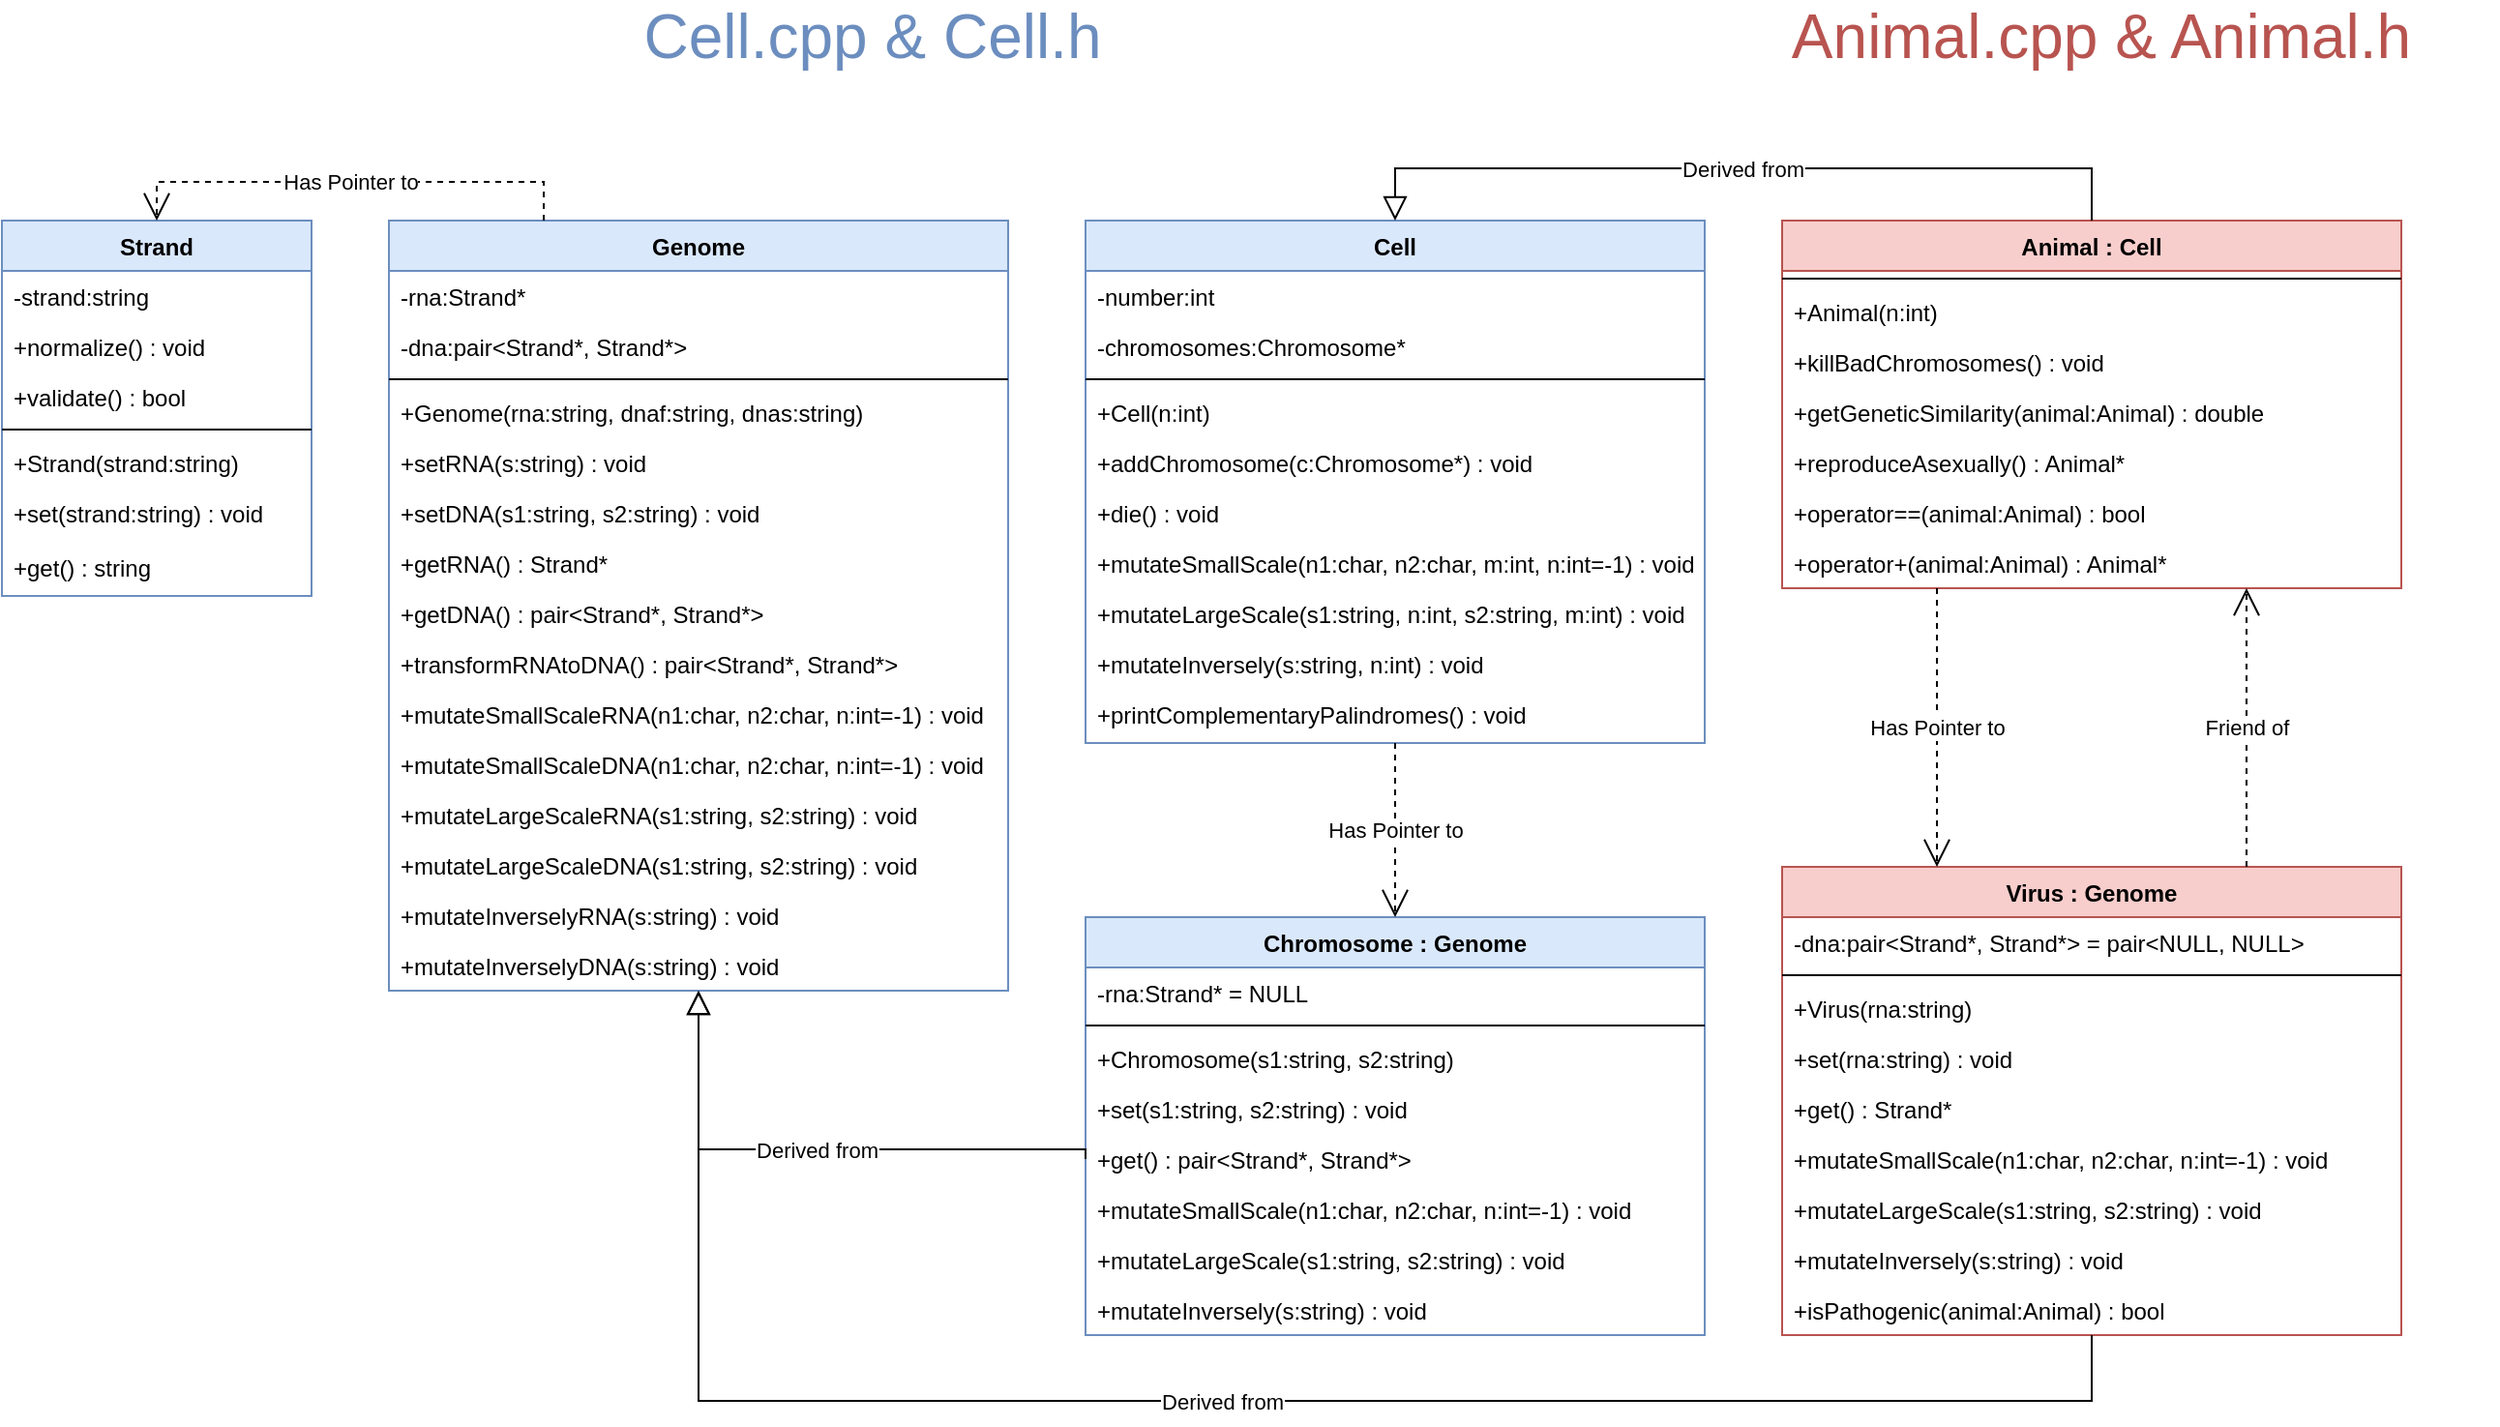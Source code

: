 <mxfile version="20.8.16" type="device"><diagram name="Page-1" id="LOjz2D12k0c-DIUEvE-W"><mxGraphModel dx="1376" dy="843" grid="1" gridSize="10" guides="1" tooltips="1" connect="1" arrows="1" fold="1" page="1" pageScale="1" pageWidth="850" pageHeight="1100" math="0" shadow="0"><root><mxCell id="0"/><mxCell id="1" parent="0"/><mxCell id="ximhJhwKaKbmiEapbrXd-1" value="Genome" style="swimlane;fontStyle=1;align=center;verticalAlign=top;childLayout=stackLayout;horizontal=1;startSize=26;horizontalStack=0;resizeParent=1;resizeLast=0;collapsible=1;marginBottom=0;rounded=0;shadow=0;strokeWidth=1;fillColor=#dae8fc;strokeColor=#6c8ebf;gradientColor=none;swimlaneFillColor=default;" parent="1" vertex="1"><mxGeometry x="240" y="160" width="320" height="398" as="geometry"><mxRectangle x="230" y="140" width="160" height="26" as="alternateBounds"/></mxGeometry></mxCell><mxCell id="ximhJhwKaKbmiEapbrXd-2" value="-rna:Strand*" style="text;align=left;verticalAlign=top;spacingLeft=4;spacingRight=4;overflow=hidden;rotatable=0;points=[[0,0.5],[1,0.5]];portConstraint=eastwest;" parent="ximhJhwKaKbmiEapbrXd-1" vertex="1"><mxGeometry y="26" width="320" height="26" as="geometry"/></mxCell><mxCell id="ximhJhwKaKbmiEapbrXd-3" value="-dna:pair&lt;Strand*, Strand*&gt;" style="text;align=left;verticalAlign=top;spacingLeft=4;spacingRight=4;overflow=hidden;rotatable=0;points=[[0,0.5],[1,0.5]];portConstraint=eastwest;rounded=0;shadow=0;html=0;" parent="ximhJhwKaKbmiEapbrXd-1" vertex="1"><mxGeometry y="52" width="320" height="26" as="geometry"/></mxCell><mxCell id="ximhJhwKaKbmiEapbrXd-4" value="" style="line;html=1;strokeWidth=1;align=left;verticalAlign=middle;spacingTop=-1;spacingLeft=3;spacingRight=3;rotatable=0;labelPosition=right;points=[];portConstraint=eastwest;" parent="ximhJhwKaKbmiEapbrXd-1" vertex="1"><mxGeometry y="78" width="320" height="8" as="geometry"/></mxCell><mxCell id="ximhJhwKaKbmiEapbrXd-5" value="+Genome(rna:string, dnaf:string, dnas:string)" style="text;align=left;verticalAlign=top;spacingLeft=4;spacingRight=4;overflow=hidden;rotatable=0;points=[[0,0.5],[1,0.5]];portConstraint=eastwest;" parent="ximhJhwKaKbmiEapbrXd-1" vertex="1"><mxGeometry y="86" width="320" height="26" as="geometry"/></mxCell><mxCell id="ximhJhwKaKbmiEapbrXd-6" value="+setRNA(s:string) : void" style="text;align=left;verticalAlign=top;spacingLeft=4;spacingRight=4;overflow=hidden;rotatable=0;points=[[0,0.5],[1,0.5]];portConstraint=eastwest;" parent="ximhJhwKaKbmiEapbrXd-1" vertex="1"><mxGeometry y="112" width="320" height="26" as="geometry"/></mxCell><mxCell id="ximhJhwKaKbmiEapbrXd-7" value="+setDNA(s1:string, s2:string) : void" style="text;align=left;verticalAlign=top;spacingLeft=4;spacingRight=4;overflow=hidden;rotatable=0;points=[[0,0.5],[1,0.5]];portConstraint=eastwest;" parent="ximhJhwKaKbmiEapbrXd-1" vertex="1"><mxGeometry y="138" width="320" height="26" as="geometry"/></mxCell><mxCell id="ximhJhwKaKbmiEapbrXd-8" value="+getRNA() : Strand*" style="text;align=left;verticalAlign=top;spacingLeft=4;spacingRight=4;overflow=hidden;rotatable=0;points=[[0,0.5],[1,0.5]];portConstraint=eastwest;" parent="ximhJhwKaKbmiEapbrXd-1" vertex="1"><mxGeometry y="164" width="320" height="26" as="geometry"/></mxCell><mxCell id="ximhJhwKaKbmiEapbrXd-9" value="+getDNA() : pair&lt;Strand*, Strand*&gt;" style="text;align=left;verticalAlign=top;spacingLeft=4;spacingRight=4;overflow=hidden;rotatable=0;points=[[0,0.5],[1,0.5]];portConstraint=eastwest;" parent="ximhJhwKaKbmiEapbrXd-1" vertex="1"><mxGeometry y="190" width="320" height="26" as="geometry"/></mxCell><mxCell id="ximhJhwKaKbmiEapbrXd-10" value="+transformRNAtoDNA() : pair&lt;Strand*, Strand*&gt;" style="text;align=left;verticalAlign=top;spacingLeft=4;spacingRight=4;overflow=hidden;rotatable=0;points=[[0,0.5],[1,0.5]];portConstraint=eastwest;" parent="ximhJhwKaKbmiEapbrXd-1" vertex="1"><mxGeometry y="216" width="320" height="26" as="geometry"/></mxCell><mxCell id="ximhJhwKaKbmiEapbrXd-11" value="+mutateSmallScaleRNA(n1:char, n2:char, n:int=-1) : void" style="text;align=left;verticalAlign=top;spacingLeft=4;spacingRight=4;overflow=hidden;rotatable=0;points=[[0,0.5],[1,0.5]];portConstraint=eastwest;" parent="ximhJhwKaKbmiEapbrXd-1" vertex="1"><mxGeometry y="242" width="320" height="26" as="geometry"/></mxCell><mxCell id="ximhJhwKaKbmiEapbrXd-12" value="+mutateSmallScaleDNA(n1:char, n2:char, n:int=-1) : void" style="text;align=left;verticalAlign=top;spacingLeft=4;spacingRight=4;overflow=hidden;rotatable=0;points=[[0,0.5],[1,0.5]];portConstraint=eastwest;" parent="ximhJhwKaKbmiEapbrXd-1" vertex="1"><mxGeometry y="268" width="320" height="26" as="geometry"/></mxCell><mxCell id="ximhJhwKaKbmiEapbrXd-13" value="+mutateLargeScaleRNA(s1:string, s2:string) : void" style="text;align=left;verticalAlign=top;spacingLeft=4;spacingRight=4;overflow=hidden;rotatable=0;points=[[0,0.5],[1,0.5]];portConstraint=eastwest;" parent="ximhJhwKaKbmiEapbrXd-1" vertex="1"><mxGeometry y="294" width="320" height="26" as="geometry"/></mxCell><mxCell id="ximhJhwKaKbmiEapbrXd-14" value="+mutateLargeScaleDNA(s1:string, s2:string) : void" style="text;align=left;verticalAlign=top;spacingLeft=4;spacingRight=4;overflow=hidden;rotatable=0;points=[[0,0.5],[1,0.5]];portConstraint=eastwest;" parent="ximhJhwKaKbmiEapbrXd-1" vertex="1"><mxGeometry y="320" width="320" height="26" as="geometry"/></mxCell><mxCell id="ximhJhwKaKbmiEapbrXd-15" value="+mutateInverselyRNA(s:string) : void" style="text;align=left;verticalAlign=top;spacingLeft=4;spacingRight=4;overflow=hidden;rotatable=0;points=[[0,0.5],[1,0.5]];portConstraint=eastwest;" parent="ximhJhwKaKbmiEapbrXd-1" vertex="1"><mxGeometry y="346" width="320" height="26" as="geometry"/></mxCell><mxCell id="ximhJhwKaKbmiEapbrXd-16" value="+mutateInverselyDNA(s:string) : void" style="text;align=left;verticalAlign=top;spacingLeft=4;spacingRight=4;overflow=hidden;rotatable=0;points=[[0,0.5],[1,0.5]];portConstraint=eastwest;" parent="ximhJhwKaKbmiEapbrXd-1" vertex="1"><mxGeometry y="372" width="320" height="26" as="geometry"/></mxCell><mxCell id="ximhJhwKaKbmiEapbrXd-17" value="Chromosome : Genome" style="swimlane;fontStyle=1;align=center;verticalAlign=top;childLayout=stackLayout;horizontal=1;startSize=26;horizontalStack=0;resizeParent=1;resizeLast=0;collapsible=1;marginBottom=0;rounded=0;shadow=0;strokeWidth=1;fillColor=#dae8fc;strokeColor=#6c8ebf;swimlaneFillColor=default;" parent="1" vertex="1"><mxGeometry x="600" y="520" width="320" height="216" as="geometry"><mxRectangle x="130" y="380" width="160" height="26" as="alternateBounds"/></mxGeometry></mxCell><mxCell id="ximhJhwKaKbmiEapbrXd-18" value="-rna:Strand* = NULL" style="text;align=left;verticalAlign=top;spacingLeft=4;spacingRight=4;overflow=hidden;rotatable=0;points=[[0,0.5],[1,0.5]];portConstraint=eastwest;" parent="ximhJhwKaKbmiEapbrXd-17" vertex="1"><mxGeometry y="26" width="320" height="26" as="geometry"/></mxCell><mxCell id="ximhJhwKaKbmiEapbrXd-19" value="" style="line;html=1;strokeWidth=1;align=left;verticalAlign=middle;spacingTop=-1;spacingLeft=3;spacingRight=3;rotatable=0;labelPosition=right;points=[];portConstraint=eastwest;" parent="ximhJhwKaKbmiEapbrXd-17" vertex="1"><mxGeometry y="52" width="320" height="8" as="geometry"/></mxCell><mxCell id="ximhJhwKaKbmiEapbrXd-20" value="+Chromosome(s1:string, s2:string)" style="text;align=left;verticalAlign=top;spacingLeft=4;spacingRight=4;overflow=hidden;rotatable=0;points=[[0,0.5],[1,0.5]];portConstraint=eastwest;" parent="ximhJhwKaKbmiEapbrXd-17" vertex="1"><mxGeometry y="60" width="320" height="26" as="geometry"/></mxCell><mxCell id="ximhJhwKaKbmiEapbrXd-21" value="+set(s1:string, s2:string) : void" style="text;align=left;verticalAlign=top;spacingLeft=4;spacingRight=4;overflow=hidden;rotatable=0;points=[[0,0.5],[1,0.5]];portConstraint=eastwest;" parent="ximhJhwKaKbmiEapbrXd-17" vertex="1"><mxGeometry y="86" width="320" height="26" as="geometry"/></mxCell><mxCell id="ximhJhwKaKbmiEapbrXd-22" value="+get() : pair&lt;Strand*, Strand*&gt;" style="text;align=left;verticalAlign=top;spacingLeft=4;spacingRight=4;overflow=hidden;rotatable=0;points=[[0,0.5],[1,0.5]];portConstraint=eastwest;" parent="ximhJhwKaKbmiEapbrXd-17" vertex="1"><mxGeometry y="112" width="320" height="26" as="geometry"/></mxCell><mxCell id="ximhJhwKaKbmiEapbrXd-23" value="+mutateSmallScale(n1:char, n2:char, n:int=-1) : void" style="text;align=left;verticalAlign=top;spacingLeft=4;spacingRight=4;overflow=hidden;rotatable=0;points=[[0,0.5],[1,0.5]];portConstraint=eastwest;" parent="ximhJhwKaKbmiEapbrXd-17" vertex="1"><mxGeometry y="138" width="320" height="26" as="geometry"/></mxCell><mxCell id="ximhJhwKaKbmiEapbrXd-24" value="+mutateLargeScale(s1:string, s2:string) : void" style="text;align=left;verticalAlign=top;spacingLeft=4;spacingRight=4;overflow=hidden;rotatable=0;points=[[0,0.5],[1,0.5]];portConstraint=eastwest;" parent="ximhJhwKaKbmiEapbrXd-17" vertex="1"><mxGeometry y="164" width="320" height="26" as="geometry"/></mxCell><mxCell id="ximhJhwKaKbmiEapbrXd-25" value="+mutateInversely(s:string) : void" style="text;align=left;verticalAlign=top;spacingLeft=4;spacingRight=4;overflow=hidden;rotatable=0;points=[[0,0.5],[1,0.5]];portConstraint=eastwest;" parent="ximhJhwKaKbmiEapbrXd-17" vertex="1"><mxGeometry y="190" width="320" height="26" as="geometry"/></mxCell><mxCell id="ximhJhwKaKbmiEapbrXd-26" value="Derived from" style="endArrow=block;endSize=10;endFill=0;shadow=0;strokeWidth=1;rounded=0;edgeStyle=elbowEdgeStyle;elbow=vertical;exitX=0;exitY=0.5;exitDx=0;exitDy=0;entryX=0.5;entryY=1;entryDx=0;entryDy=0;" parent="1" source="ximhJhwKaKbmiEapbrXd-22" target="ximhJhwKaKbmiEapbrXd-1" edge="1"><mxGeometry width="160" relative="1" as="geometry"><mxPoint x="520" y="700" as="sourcePoint"/><mxPoint x="460" y="610" as="targetPoint"/><Array as="points"><mxPoint x="480" y="640"/><mxPoint x="480" y="630"/></Array></mxGeometry></mxCell><mxCell id="ximhJhwKaKbmiEapbrXd-27" value="Strand" style="swimlane;fontStyle=1;align=center;verticalAlign=top;childLayout=stackLayout;horizontal=1;startSize=26;horizontalStack=0;resizeParent=1;resizeLast=0;collapsible=1;marginBottom=0;rounded=0;shadow=0;strokeWidth=1;fillColor=#dae8fc;strokeColor=#6c8ebf;swimlaneFillColor=default;" parent="1" vertex="1"><mxGeometry x="40" y="160" width="160" height="194" as="geometry"><mxRectangle x="550" y="140" width="160" height="26" as="alternateBounds"/></mxGeometry></mxCell><mxCell id="ximhJhwKaKbmiEapbrXd-28" value="-strand:string" style="text;align=left;verticalAlign=top;spacingLeft=4;spacingRight=4;overflow=hidden;rotatable=0;points=[[0,0.5],[1,0.5]];portConstraint=eastwest;" parent="ximhJhwKaKbmiEapbrXd-27" vertex="1"><mxGeometry y="26" width="160" height="26" as="geometry"/></mxCell><mxCell id="ximhJhwKaKbmiEapbrXd-29" value="+normalize() : void" style="text;align=left;verticalAlign=top;spacingLeft=4;spacingRight=4;overflow=hidden;rotatable=0;points=[[0,0.5],[1,0.5]];portConstraint=eastwest;" parent="ximhJhwKaKbmiEapbrXd-27" vertex="1"><mxGeometry y="52" width="160" height="26" as="geometry"/></mxCell><mxCell id="ximhJhwKaKbmiEapbrXd-30" value="+validate() : bool" style="text;align=left;verticalAlign=top;spacingLeft=4;spacingRight=4;overflow=hidden;rotatable=0;points=[[0,0.5],[1,0.5]];portConstraint=eastwest;" parent="ximhJhwKaKbmiEapbrXd-27" vertex="1"><mxGeometry y="78" width="160" height="26" as="geometry"/></mxCell><mxCell id="ximhJhwKaKbmiEapbrXd-31" value="" style="line;html=1;strokeWidth=1;align=left;verticalAlign=middle;spacingTop=-1;spacingLeft=3;spacingRight=3;rotatable=0;labelPosition=right;points=[];portConstraint=eastwest;" parent="ximhJhwKaKbmiEapbrXd-27" vertex="1"><mxGeometry y="104" width="160" height="8" as="geometry"/></mxCell><mxCell id="ximhJhwKaKbmiEapbrXd-32" value="+Strand(strand:string)" style="text;align=left;verticalAlign=top;spacingLeft=4;spacingRight=4;overflow=hidden;rotatable=0;points=[[0,0.5],[1,0.5]];portConstraint=eastwest;" parent="ximhJhwKaKbmiEapbrXd-27" vertex="1"><mxGeometry y="112" width="160" height="26" as="geometry"/></mxCell><mxCell id="ximhJhwKaKbmiEapbrXd-33" value="+set(strand:string) : void" style="text;align=left;verticalAlign=top;spacingLeft=4;spacingRight=4;overflow=hidden;rotatable=0;points=[[0,0.5],[1,0.5]];portConstraint=eastwest;" parent="ximhJhwKaKbmiEapbrXd-27" vertex="1"><mxGeometry y="138" width="160" height="28" as="geometry"/></mxCell><mxCell id="ximhJhwKaKbmiEapbrXd-34" value="+get() : string" style="text;align=left;verticalAlign=top;spacingLeft=4;spacingRight=4;overflow=hidden;rotatable=0;points=[[0,0.5],[1,0.5]];portConstraint=eastwest;" parent="ximhJhwKaKbmiEapbrXd-27" vertex="1"><mxGeometry y="166" width="160" height="28" as="geometry"/></mxCell><mxCell id="ximhJhwKaKbmiEapbrXd-35" value="Cell" style="swimlane;fontStyle=1;align=center;verticalAlign=top;childLayout=stackLayout;horizontal=1;startSize=26;horizontalStack=0;resizeParent=1;resizeLast=0;collapsible=1;marginBottom=0;rounded=0;shadow=0;strokeWidth=1;fillColor=#dae8fc;strokeColor=#6c8ebf;swimlaneFillColor=default;" parent="1" vertex="1"><mxGeometry x="600" y="160" width="320" height="270" as="geometry"><mxRectangle x="130" y="380" width="160" height="26" as="alternateBounds"/></mxGeometry></mxCell><mxCell id="ximhJhwKaKbmiEapbrXd-36" value="-number:int" style="text;align=left;verticalAlign=top;spacingLeft=4;spacingRight=4;overflow=hidden;rotatable=0;points=[[0,0.5],[1,0.5]];portConstraint=eastwest;" parent="ximhJhwKaKbmiEapbrXd-35" vertex="1"><mxGeometry y="26" width="320" height="26" as="geometry"/></mxCell><mxCell id="ximhJhwKaKbmiEapbrXd-37" value="-chromosomes:Chromosome*" style="text;align=left;verticalAlign=top;spacingLeft=4;spacingRight=4;overflow=hidden;rotatable=0;points=[[0,0.5],[1,0.5]];portConstraint=eastwest;" parent="ximhJhwKaKbmiEapbrXd-35" vertex="1"><mxGeometry y="52" width="320" height="26" as="geometry"/></mxCell><mxCell id="ximhJhwKaKbmiEapbrXd-38" value="" style="line;html=1;strokeWidth=1;align=left;verticalAlign=middle;spacingTop=-1;spacingLeft=3;spacingRight=3;rotatable=0;labelPosition=right;points=[];portConstraint=eastwest;" parent="ximhJhwKaKbmiEapbrXd-35" vertex="1"><mxGeometry y="78" width="320" height="8" as="geometry"/></mxCell><mxCell id="ximhJhwKaKbmiEapbrXd-39" value="+Cell(n:int)" style="text;align=left;verticalAlign=top;spacingLeft=4;spacingRight=4;overflow=hidden;rotatable=0;points=[[0,0.5],[1,0.5]];portConstraint=eastwest;" parent="ximhJhwKaKbmiEapbrXd-35" vertex="1"><mxGeometry y="86" width="320" height="26" as="geometry"/></mxCell><mxCell id="ximhJhwKaKbmiEapbrXd-40" value="+addChromosome(c:Chromosome*) : void" style="text;align=left;verticalAlign=top;spacingLeft=4;spacingRight=4;overflow=hidden;rotatable=0;points=[[0,0.5],[1,0.5]];portConstraint=eastwest;" parent="ximhJhwKaKbmiEapbrXd-35" vertex="1"><mxGeometry y="112" width="320" height="26" as="geometry"/></mxCell><mxCell id="ximhJhwKaKbmiEapbrXd-41" value="+die() : void" style="text;align=left;verticalAlign=top;spacingLeft=4;spacingRight=4;overflow=hidden;rotatable=0;points=[[0,0.5],[1,0.5]];portConstraint=eastwest;" parent="ximhJhwKaKbmiEapbrXd-35" vertex="1"><mxGeometry y="138" width="320" height="26" as="geometry"/></mxCell><mxCell id="ximhJhwKaKbmiEapbrXd-42" value="+mutateSmallScale(n1:char, n2:char, m:int, n:int=-1) : void" style="text;align=left;verticalAlign=top;spacingLeft=4;spacingRight=4;overflow=hidden;rotatable=0;points=[[0,0.5],[1,0.5]];portConstraint=eastwest;" parent="ximhJhwKaKbmiEapbrXd-35" vertex="1"><mxGeometry y="164" width="320" height="26" as="geometry"/></mxCell><mxCell id="ximhJhwKaKbmiEapbrXd-43" value="+mutateLargeScale(s1:string, n:int, s2:string, m:int) : void" style="text;align=left;verticalAlign=top;spacingLeft=4;spacingRight=4;overflow=hidden;rotatable=0;points=[[0,0.5],[1,0.5]];portConstraint=eastwest;" parent="ximhJhwKaKbmiEapbrXd-35" vertex="1"><mxGeometry y="190" width="320" height="26" as="geometry"/></mxCell><mxCell id="ximhJhwKaKbmiEapbrXd-44" value="+mutateInversely(s:string, n:int) : void" style="text;align=left;verticalAlign=top;spacingLeft=4;spacingRight=4;overflow=hidden;rotatable=0;points=[[0,0.5],[1,0.5]];portConstraint=eastwest;" parent="ximhJhwKaKbmiEapbrXd-35" vertex="1"><mxGeometry y="216" width="320" height="26" as="geometry"/></mxCell><mxCell id="ximhJhwKaKbmiEapbrXd-45" value="+printComplementaryPalindromes() : void" style="text;align=left;verticalAlign=top;spacingLeft=4;spacingRight=4;overflow=hidden;rotatable=0;points=[[0,0.5],[1,0.5]];portConstraint=eastwest;" parent="ximhJhwKaKbmiEapbrXd-35" vertex="1"><mxGeometry y="242" width="320" height="26" as="geometry"/></mxCell><mxCell id="ximhJhwKaKbmiEapbrXd-46" value="Has Pointer to" style="endArrow=open;endSize=12;dashed=1;html=1;rounded=0;exitX=0.25;exitY=0;exitDx=0;exitDy=0;entryX=0.5;entryY=0;entryDx=0;entryDy=0;" parent="1" source="ximhJhwKaKbmiEapbrXd-1" target="ximhJhwKaKbmiEapbrXd-27" edge="1"><mxGeometry width="160" relative="1" as="geometry"><mxPoint x="20" y="460" as="sourcePoint"/><mxPoint x="110" y="150" as="targetPoint"/><Array as="points"><mxPoint x="320" y="140"/><mxPoint x="120" y="140"/></Array></mxGeometry></mxCell><mxCell id="ximhJhwKaKbmiEapbrXd-47" value="Has Pointer to" style="endArrow=open;endSize=12;dashed=1;html=1;rounded=0;entryX=0.5;entryY=0;entryDx=0;entryDy=0;exitX=0.5;exitY=1;exitDx=0;exitDy=0;" parent="1" source="ximhJhwKaKbmiEapbrXd-35" target="ximhJhwKaKbmiEapbrXd-17" edge="1"><mxGeometry width="160" relative="1" as="geometry"><mxPoint x="780" y="130" as="sourcePoint"/><mxPoint x="450" y="140" as="targetPoint"/><Array as="points"><mxPoint x="760" y="490"/></Array></mxGeometry></mxCell><mxCell id="ximhJhwKaKbmiEapbrXd-48" value="&lt;span style=&quot;font-size: 32px;&quot;&gt;Cell.cpp&lt;/span&gt; &amp;amp; &lt;span style=&quot;font-size: 32px;&quot;&gt;Cell.h&lt;/span&gt;" style="text;html=1;strokeColor=none;fillColor=none;align=center;verticalAlign=middle;whiteSpace=wrap;rounded=0;fontSize=32;fontColor=#6C8EBF;" parent="1" vertex="1"><mxGeometry x="330" y="50" width="320" height="30" as="geometry"/></mxCell><mxCell id="ximhJhwKaKbmiEapbrXd-49" value="Virus : Genome" style="swimlane;fontStyle=1;align=center;verticalAlign=top;childLayout=stackLayout;horizontal=1;startSize=26;horizontalStack=0;resizeParent=1;resizeLast=0;collapsible=1;marginBottom=0;rounded=0;shadow=0;strokeWidth=1;fillColor=#f8cecc;strokeColor=#b85450;swimlaneFillColor=default;" parent="1" vertex="1"><mxGeometry x="960" y="494" width="320" height="242" as="geometry"><mxRectangle x="130" y="380" width="160" height="26" as="alternateBounds"/></mxGeometry></mxCell><mxCell id="ximhJhwKaKbmiEapbrXd-50" value="-dna:pair&lt;Strand*, Strand*&gt; = pair&lt;NULL, NULL&gt;" style="text;align=left;verticalAlign=top;spacingLeft=4;spacingRight=4;overflow=hidden;rotatable=0;points=[[0,0.5],[1,0.5]];portConstraint=eastwest;" parent="ximhJhwKaKbmiEapbrXd-49" vertex="1"><mxGeometry y="26" width="320" height="26" as="geometry"/></mxCell><mxCell id="ximhJhwKaKbmiEapbrXd-51" value="" style="line;html=1;strokeWidth=1;align=left;verticalAlign=middle;spacingTop=-1;spacingLeft=3;spacingRight=3;rotatable=0;labelPosition=right;points=[];portConstraint=eastwest;" parent="ximhJhwKaKbmiEapbrXd-49" vertex="1"><mxGeometry y="52" width="320" height="8" as="geometry"/></mxCell><mxCell id="ximhJhwKaKbmiEapbrXd-52" value="+Virus(rna:string)" style="text;align=left;verticalAlign=top;spacingLeft=4;spacingRight=4;overflow=hidden;rotatable=0;points=[[0,0.5],[1,0.5]];portConstraint=eastwest;" parent="ximhJhwKaKbmiEapbrXd-49" vertex="1"><mxGeometry y="60" width="320" height="26" as="geometry"/></mxCell><mxCell id="ximhJhwKaKbmiEapbrXd-53" value="+set(rna:string) : void" style="text;align=left;verticalAlign=top;spacingLeft=4;spacingRight=4;overflow=hidden;rotatable=0;points=[[0,0.5],[1,0.5]];portConstraint=eastwest;" parent="ximhJhwKaKbmiEapbrXd-49" vertex="1"><mxGeometry y="86" width="320" height="26" as="geometry"/></mxCell><mxCell id="ximhJhwKaKbmiEapbrXd-54" value="+get() : Strand*" style="text;align=left;verticalAlign=top;spacingLeft=4;spacingRight=4;overflow=hidden;rotatable=0;points=[[0,0.5],[1,0.5]];portConstraint=eastwest;" parent="ximhJhwKaKbmiEapbrXd-49" vertex="1"><mxGeometry y="112" width="320" height="26" as="geometry"/></mxCell><mxCell id="ximhJhwKaKbmiEapbrXd-55" value="+mutateSmallScale(n1:char, n2:char, n:int=-1) : void" style="text;align=left;verticalAlign=top;spacingLeft=4;spacingRight=4;overflow=hidden;rotatable=0;points=[[0,0.5],[1,0.5]];portConstraint=eastwest;" parent="ximhJhwKaKbmiEapbrXd-49" vertex="1"><mxGeometry y="138" width="320" height="26" as="geometry"/></mxCell><mxCell id="ximhJhwKaKbmiEapbrXd-56" value="+mutateLargeScale(s1:string, s2:string) : void" style="text;align=left;verticalAlign=top;spacingLeft=4;spacingRight=4;overflow=hidden;rotatable=0;points=[[0,0.5],[1,0.5]];portConstraint=eastwest;" parent="ximhJhwKaKbmiEapbrXd-49" vertex="1"><mxGeometry y="164" width="320" height="26" as="geometry"/></mxCell><mxCell id="ximhJhwKaKbmiEapbrXd-57" value="+mutateInversely(s:string) : void" style="text;align=left;verticalAlign=top;spacingLeft=4;spacingRight=4;overflow=hidden;rotatable=0;points=[[0,0.5],[1,0.5]];portConstraint=eastwest;" parent="ximhJhwKaKbmiEapbrXd-49" vertex="1"><mxGeometry y="190" width="320" height="26" as="geometry"/></mxCell><mxCell id="ximhJhwKaKbmiEapbrXd-58" value="+isPathogenic(animal:Animal) : bool" style="text;align=left;verticalAlign=top;spacingLeft=4;spacingRight=4;overflow=hidden;rotatable=0;points=[[0,0.5],[1,0.5]];portConstraint=eastwest;" parent="ximhJhwKaKbmiEapbrXd-49" vertex="1"><mxGeometry y="216" width="320" height="26" as="geometry"/></mxCell><mxCell id="ximhJhwKaKbmiEapbrXd-59" value="Animal : Cell" style="swimlane;fontStyle=1;align=center;verticalAlign=top;childLayout=stackLayout;horizontal=1;startSize=26;horizontalStack=0;resizeParent=1;resizeLast=0;collapsible=1;marginBottom=0;rounded=0;shadow=0;strokeWidth=1;fillColor=#f8cecc;strokeColor=#B85450;swimlaneFillColor=default;" parent="1" vertex="1"><mxGeometry x="960" y="160" width="320" height="190" as="geometry"><mxRectangle x="130" y="380" width="160" height="26" as="alternateBounds"/></mxGeometry></mxCell><mxCell id="ximhJhwKaKbmiEapbrXd-60" value="" style="line;html=1;strokeWidth=1;align=left;verticalAlign=middle;spacingTop=-1;spacingLeft=3;spacingRight=3;rotatable=0;labelPosition=right;points=[];portConstraint=eastwest;" parent="ximhJhwKaKbmiEapbrXd-59" vertex="1"><mxGeometry y="26" width="320" height="8" as="geometry"/></mxCell><mxCell id="ximhJhwKaKbmiEapbrXd-61" value="+Animal(n:int)" style="text;align=left;verticalAlign=top;spacingLeft=4;spacingRight=4;overflow=hidden;rotatable=0;points=[[0,0.5],[1,0.5]];portConstraint=eastwest;" parent="ximhJhwKaKbmiEapbrXd-59" vertex="1"><mxGeometry y="34" width="320" height="26" as="geometry"/></mxCell><mxCell id="ximhJhwKaKbmiEapbrXd-62" value="+killBadChromosomes() : void" style="text;align=left;verticalAlign=top;spacingLeft=4;spacingRight=4;overflow=hidden;rotatable=0;points=[[0,0.5],[1,0.5]];portConstraint=eastwest;" parent="ximhJhwKaKbmiEapbrXd-59" vertex="1"><mxGeometry y="60" width="320" height="26" as="geometry"/></mxCell><mxCell id="ximhJhwKaKbmiEapbrXd-63" value="+getGeneticSimilarity(animal:Animal) : double" style="text;align=left;verticalAlign=top;spacingLeft=4;spacingRight=4;overflow=hidden;rotatable=0;points=[[0,0.5],[1,0.5]];portConstraint=eastwest;" parent="ximhJhwKaKbmiEapbrXd-59" vertex="1"><mxGeometry y="86" width="320" height="26" as="geometry"/></mxCell><mxCell id="ximhJhwKaKbmiEapbrXd-64" value="+reproduceAsexually() : Animal*" style="text;align=left;verticalAlign=top;spacingLeft=4;spacingRight=4;overflow=hidden;rotatable=0;points=[[0,0.5],[1,0.5]];portConstraint=eastwest;" parent="ximhJhwKaKbmiEapbrXd-59" vertex="1"><mxGeometry y="112" width="320" height="26" as="geometry"/></mxCell><mxCell id="ximhJhwKaKbmiEapbrXd-65" value="+operator==(animal:Animal) : bool" style="text;align=left;verticalAlign=top;spacingLeft=4;spacingRight=4;overflow=hidden;rotatable=0;points=[[0,0.5],[1,0.5]];portConstraint=eastwest;" parent="ximhJhwKaKbmiEapbrXd-59" vertex="1"><mxGeometry y="138" width="320" height="26" as="geometry"/></mxCell><mxCell id="ximhJhwKaKbmiEapbrXd-66" value="+operator+(animal:Animal) : Animal*" style="text;align=left;verticalAlign=top;spacingLeft=4;spacingRight=4;overflow=hidden;rotatable=0;points=[[0,0.5],[1,0.5]];portConstraint=eastwest;" parent="ximhJhwKaKbmiEapbrXd-59" vertex="1"><mxGeometry y="164" width="320" height="26" as="geometry"/></mxCell><mxCell id="ximhJhwKaKbmiEapbrXd-67" value="Has Pointer to" style="endArrow=open;endSize=12;dashed=1;html=1;rounded=0;entryX=0.25;entryY=0;entryDx=0;entryDy=0;exitX=0.25;exitY=1;exitDx=0;exitDy=0;" parent="1" source="ximhJhwKaKbmiEapbrXd-59" target="ximhJhwKaKbmiEapbrXd-49" edge="1"><mxGeometry width="160" relative="1" as="geometry"><mxPoint x="1025" y="370" as="sourcePoint"/><mxPoint x="815" y="140" as="targetPoint"/><Array as="points"/></mxGeometry></mxCell><mxCell id="ximhJhwKaKbmiEapbrXd-68" value="&lt;span style=&quot;font-size: 32px;&quot;&gt;Animal.cpp&lt;/span&gt; &amp;amp; &lt;span style=&quot;font-size: 32px;&quot;&gt;Animal.h&lt;/span&gt;" style="text;html=1;strokeColor=none;fillColor=none;align=center;verticalAlign=middle;whiteSpace=wrap;rounded=0;fontSize=32;fontColor=#B85450;" parent="1" vertex="1"><mxGeometry x="920" y="50" width="410" height="30" as="geometry"/></mxCell><mxCell id="ximhJhwKaKbmiEapbrXd-69" value="Friend of" style="endArrow=open;endSize=12;dashed=1;html=1;rounded=0;entryX=0.75;entryY=1;entryDx=0;entryDy=0;exitX=0.75;exitY=0;exitDx=0;exitDy=0;" parent="1" source="ximhJhwKaKbmiEapbrXd-49" target="ximhJhwKaKbmiEapbrXd-59" edge="1"><mxGeometry width="160" relative="1" as="geometry"><mxPoint x="1205" y="450" as="sourcePoint"/><mxPoint x="1205" y="540" as="targetPoint"/><Array as="points"/></mxGeometry></mxCell><mxCell id="ximhJhwKaKbmiEapbrXd-70" value="Derived from" style="endArrow=block;endSize=10;endFill=0;shadow=0;strokeWidth=1;rounded=0;edgeStyle=elbowEdgeStyle;elbow=vertical;entryX=0.5;entryY=0;entryDx=0;entryDy=0;exitX=0.5;exitY=0;exitDx=0;exitDy=0;" parent="1" source="ximhJhwKaKbmiEapbrXd-59" target="ximhJhwKaKbmiEapbrXd-35" edge="1"><mxGeometry width="160" relative="1" as="geometry"><mxPoint x="1060" y="137.99" as="sourcePoint"/><mxPoint x="860" y="50.002" as="targetPoint"/><Array as="points"><mxPoint x="940" y="132.99"/><mxPoint x="940" y="122.99"/></Array></mxGeometry></mxCell><mxCell id="ximhJhwKaKbmiEapbrXd-72" value="Derived from" style="endArrow=block;endSize=10;endFill=0;shadow=0;strokeWidth=1;rounded=0;edgeStyle=elbowEdgeStyle;elbow=vertical;exitX=0.5;exitY=1;exitDx=0;exitDy=0;entryX=0.5;entryY=1;entryDx=0;entryDy=0;" parent="1" source="ximhJhwKaKbmiEapbrXd-49" target="ximhJhwKaKbmiEapbrXd-1" edge="1"><mxGeometry width="160" relative="1" as="geometry"><mxPoint x="1140" y="790" as="sourcePoint"/><mxPoint x="290" y="630" as="targetPoint"/><Array as="points"><mxPoint x="760" y="770"/><mxPoint x="1010" y="792.99"/></Array></mxGeometry></mxCell></root></mxGraphModel></diagram></mxfile>